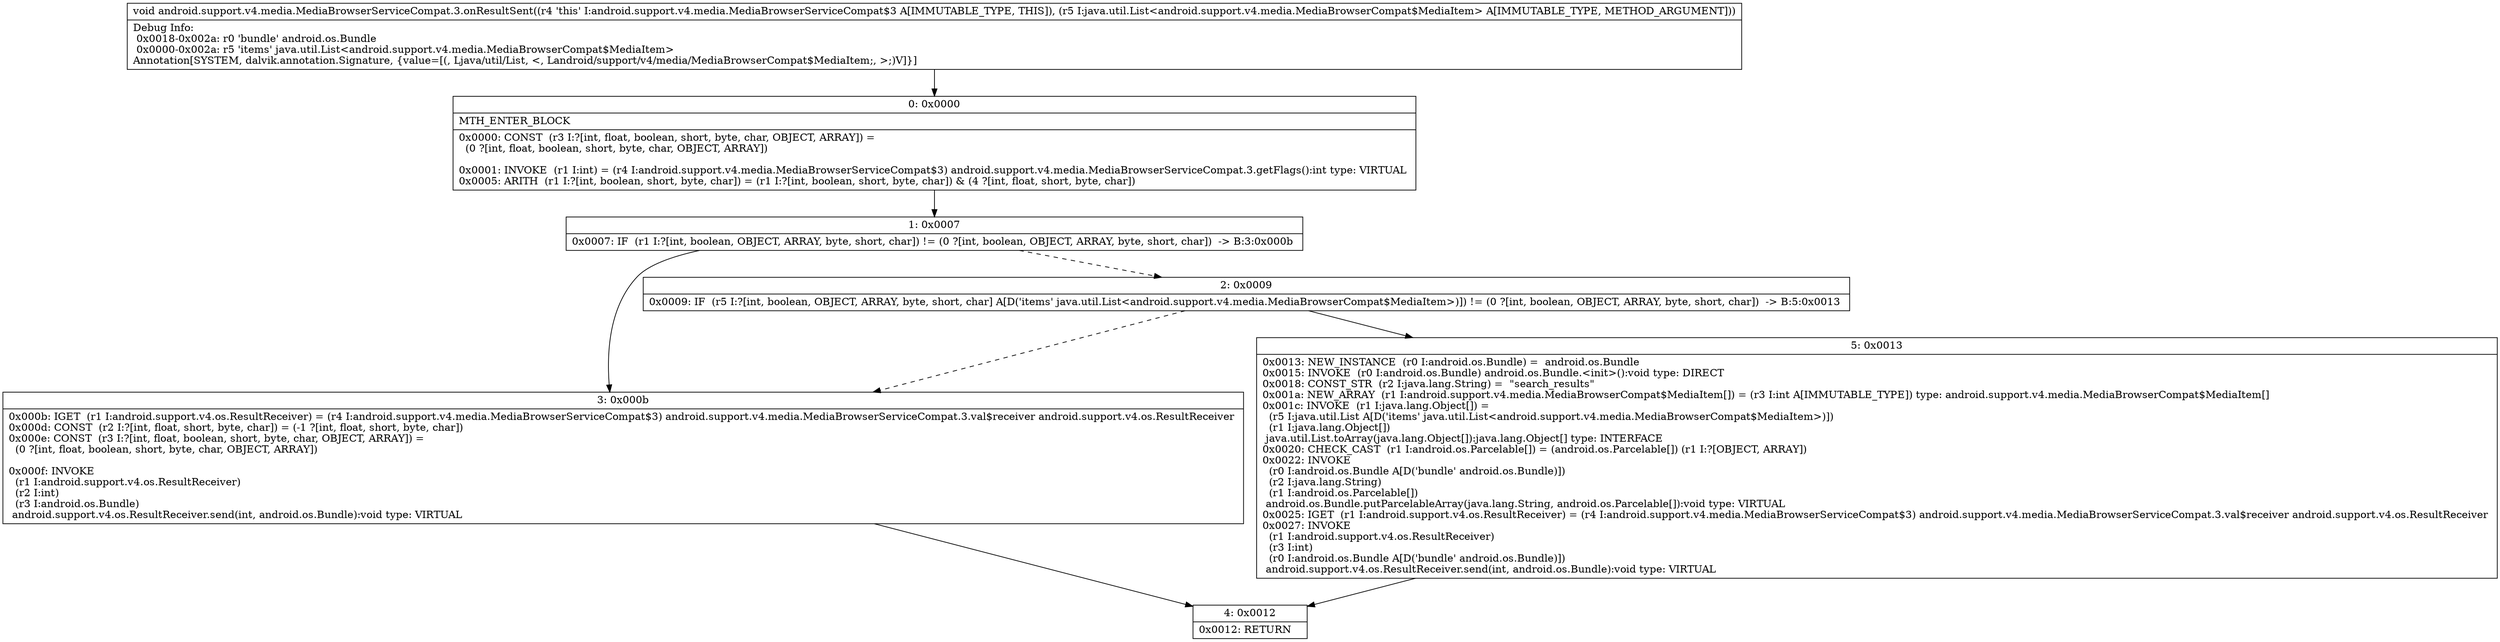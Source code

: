 digraph "CFG forandroid.support.v4.media.MediaBrowserServiceCompat.3.onResultSent(Ljava\/util\/List;)V" {
Node_0 [shape=record,label="{0\:\ 0x0000|MTH_ENTER_BLOCK\l|0x0000: CONST  (r3 I:?[int, float, boolean, short, byte, char, OBJECT, ARRAY]) = \l  (0 ?[int, float, boolean, short, byte, char, OBJECT, ARRAY])\l \l0x0001: INVOKE  (r1 I:int) = (r4 I:android.support.v4.media.MediaBrowserServiceCompat$3) android.support.v4.media.MediaBrowserServiceCompat.3.getFlags():int type: VIRTUAL \l0x0005: ARITH  (r1 I:?[int, boolean, short, byte, char]) = (r1 I:?[int, boolean, short, byte, char]) & (4 ?[int, float, short, byte, char]) \l}"];
Node_1 [shape=record,label="{1\:\ 0x0007|0x0007: IF  (r1 I:?[int, boolean, OBJECT, ARRAY, byte, short, char]) != (0 ?[int, boolean, OBJECT, ARRAY, byte, short, char])  \-\> B:3:0x000b \l}"];
Node_2 [shape=record,label="{2\:\ 0x0009|0x0009: IF  (r5 I:?[int, boolean, OBJECT, ARRAY, byte, short, char] A[D('items' java.util.List\<android.support.v4.media.MediaBrowserCompat$MediaItem\>)]) != (0 ?[int, boolean, OBJECT, ARRAY, byte, short, char])  \-\> B:5:0x0013 \l}"];
Node_3 [shape=record,label="{3\:\ 0x000b|0x000b: IGET  (r1 I:android.support.v4.os.ResultReceiver) = (r4 I:android.support.v4.media.MediaBrowserServiceCompat$3) android.support.v4.media.MediaBrowserServiceCompat.3.val$receiver android.support.v4.os.ResultReceiver \l0x000d: CONST  (r2 I:?[int, float, short, byte, char]) = (\-1 ?[int, float, short, byte, char]) \l0x000e: CONST  (r3 I:?[int, float, boolean, short, byte, char, OBJECT, ARRAY]) = \l  (0 ?[int, float, boolean, short, byte, char, OBJECT, ARRAY])\l \l0x000f: INVOKE  \l  (r1 I:android.support.v4.os.ResultReceiver)\l  (r2 I:int)\l  (r3 I:android.os.Bundle)\l android.support.v4.os.ResultReceiver.send(int, android.os.Bundle):void type: VIRTUAL \l}"];
Node_4 [shape=record,label="{4\:\ 0x0012|0x0012: RETURN   \l}"];
Node_5 [shape=record,label="{5\:\ 0x0013|0x0013: NEW_INSTANCE  (r0 I:android.os.Bundle) =  android.os.Bundle \l0x0015: INVOKE  (r0 I:android.os.Bundle) android.os.Bundle.\<init\>():void type: DIRECT \l0x0018: CONST_STR  (r2 I:java.lang.String) =  \"search_results\" \l0x001a: NEW_ARRAY  (r1 I:android.support.v4.media.MediaBrowserCompat$MediaItem[]) = (r3 I:int A[IMMUTABLE_TYPE]) type: android.support.v4.media.MediaBrowserCompat$MediaItem[] \l0x001c: INVOKE  (r1 I:java.lang.Object[]) = \l  (r5 I:java.util.List A[D('items' java.util.List\<android.support.v4.media.MediaBrowserCompat$MediaItem\>)])\l  (r1 I:java.lang.Object[])\l java.util.List.toArray(java.lang.Object[]):java.lang.Object[] type: INTERFACE \l0x0020: CHECK_CAST  (r1 I:android.os.Parcelable[]) = (android.os.Parcelable[]) (r1 I:?[OBJECT, ARRAY]) \l0x0022: INVOKE  \l  (r0 I:android.os.Bundle A[D('bundle' android.os.Bundle)])\l  (r2 I:java.lang.String)\l  (r1 I:android.os.Parcelable[])\l android.os.Bundle.putParcelableArray(java.lang.String, android.os.Parcelable[]):void type: VIRTUAL \l0x0025: IGET  (r1 I:android.support.v4.os.ResultReceiver) = (r4 I:android.support.v4.media.MediaBrowserServiceCompat$3) android.support.v4.media.MediaBrowserServiceCompat.3.val$receiver android.support.v4.os.ResultReceiver \l0x0027: INVOKE  \l  (r1 I:android.support.v4.os.ResultReceiver)\l  (r3 I:int)\l  (r0 I:android.os.Bundle A[D('bundle' android.os.Bundle)])\l android.support.v4.os.ResultReceiver.send(int, android.os.Bundle):void type: VIRTUAL \l}"];
MethodNode[shape=record,label="{void android.support.v4.media.MediaBrowserServiceCompat.3.onResultSent((r4 'this' I:android.support.v4.media.MediaBrowserServiceCompat$3 A[IMMUTABLE_TYPE, THIS]), (r5 I:java.util.List\<android.support.v4.media.MediaBrowserCompat$MediaItem\> A[IMMUTABLE_TYPE, METHOD_ARGUMENT]))  | Debug Info:\l  0x0018\-0x002a: r0 'bundle' android.os.Bundle\l  0x0000\-0x002a: r5 'items' java.util.List\<android.support.v4.media.MediaBrowserCompat$MediaItem\>\lAnnotation[SYSTEM, dalvik.annotation.Signature, \{value=[(, Ljava\/util\/List, \<, Landroid\/support\/v4\/media\/MediaBrowserCompat$MediaItem;, \>;)V]\}]\l}"];
MethodNode -> Node_0;
Node_0 -> Node_1;
Node_1 -> Node_2[style=dashed];
Node_1 -> Node_3;
Node_2 -> Node_3[style=dashed];
Node_2 -> Node_5;
Node_3 -> Node_4;
Node_5 -> Node_4;
}

